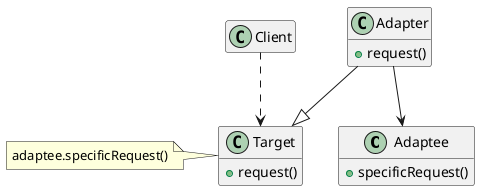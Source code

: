 @startuml object_adapter_pattern

class Adaptee {
    +specificRequest()
}

class Adapter {
    +request()
}

class Target {
    +request()
}
note left: adaptee.specificRequest()

class Client

Adapter --> Adaptee
Adapter --|> Target
Client ..> Target

hide empty members

@enduml